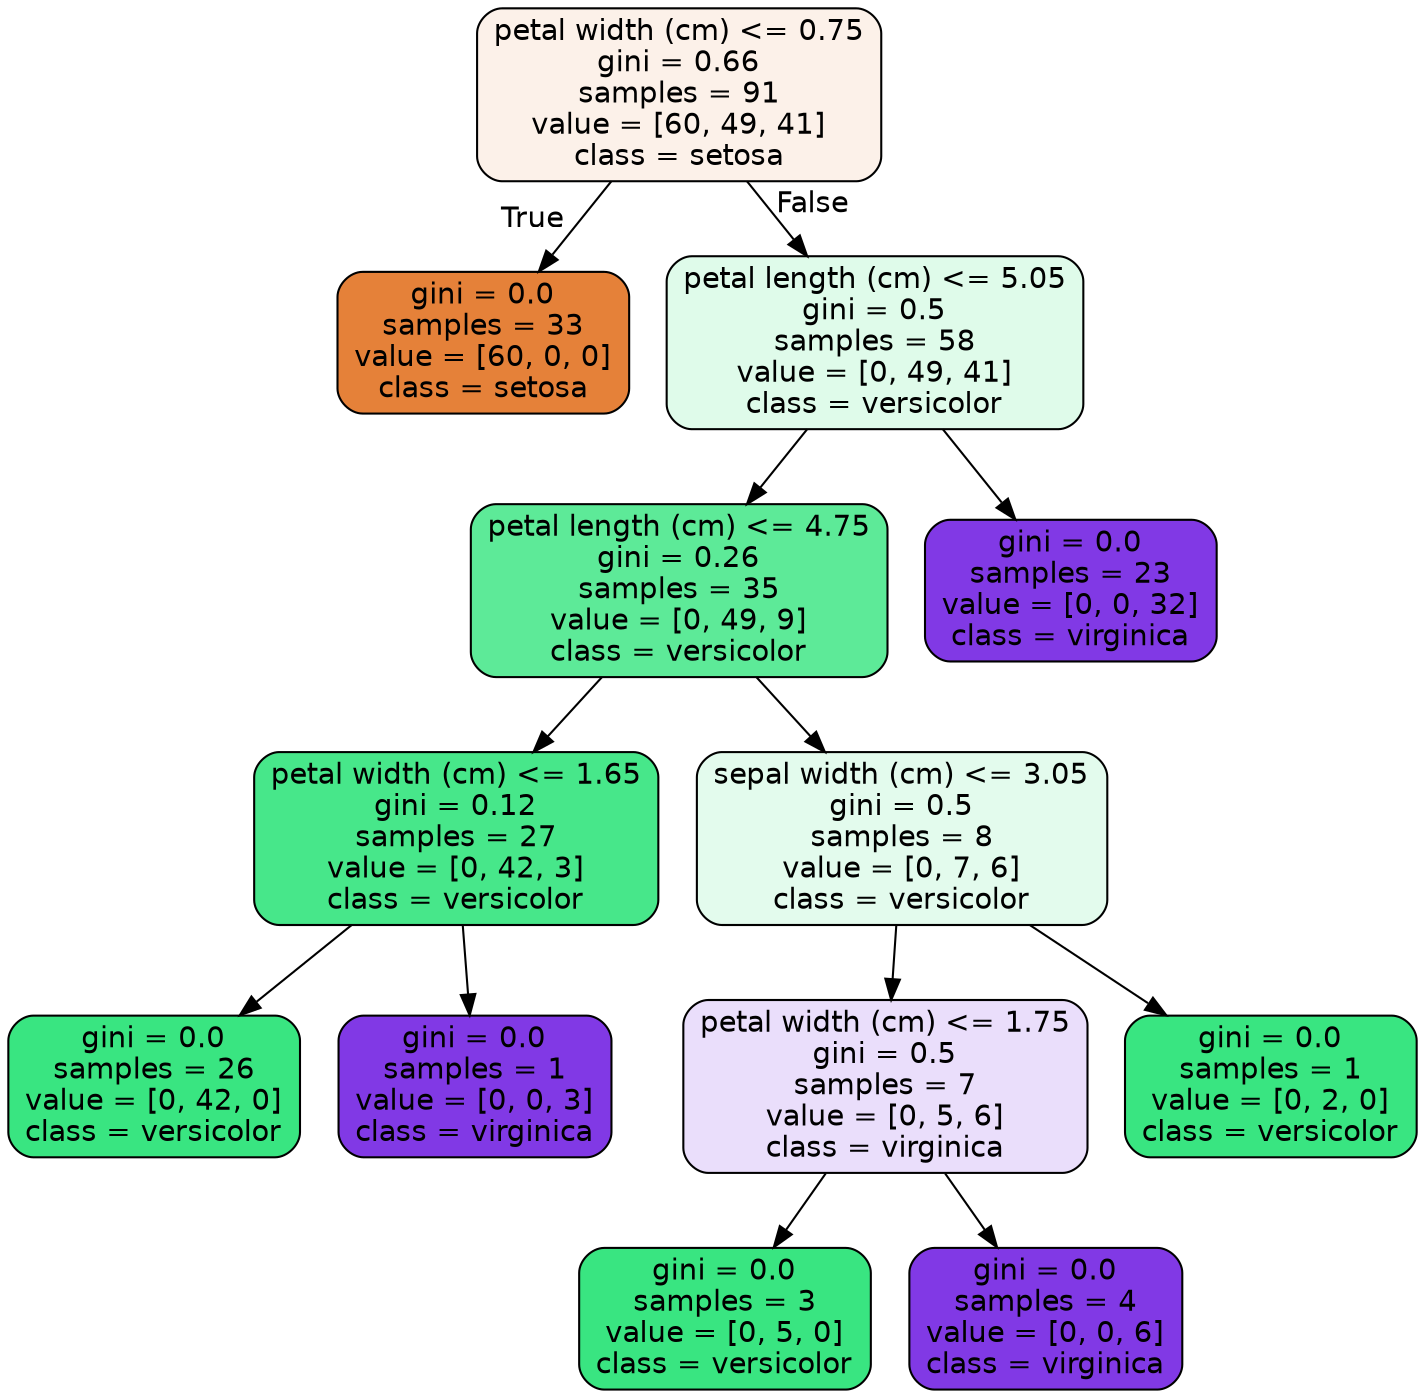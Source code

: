 digraph Tree {
node [shape=box, style="filled, rounded", color="black", fontname="helvetica"] ;
edge [fontname="helvetica"] ;
0 [label="petal width (cm) <= 0.75\ngini = 0.66\nsamples = 91\nvalue = [60, 49, 41]\nclass = setosa", fillcolor="#fcf1e9"] ;
1 [label="gini = 0.0\nsamples = 33\nvalue = [60, 0, 0]\nclass = setosa", fillcolor="#e58139"] ;
0 -> 1 [labeldistance=2.5, labelangle=45, headlabel="True"] ;
2 [label="petal length (cm) <= 5.05\ngini = 0.5\nsamples = 58\nvalue = [0, 49, 41]\nclass = versicolor", fillcolor="#dffbea"] ;
0 -> 2 [labeldistance=2.5, labelangle=-45, headlabel="False"] ;
3 [label="petal length (cm) <= 4.75\ngini = 0.26\nsamples = 35\nvalue = [0, 49, 9]\nclass = versicolor", fillcolor="#5dea98"] ;
2 -> 3 ;
4 [label="petal width (cm) <= 1.65\ngini = 0.12\nsamples = 27\nvalue = [0, 42, 3]\nclass = versicolor", fillcolor="#47e78a"] ;
3 -> 4 ;
5 [label="gini = 0.0\nsamples = 26\nvalue = [0, 42, 0]\nclass = versicolor", fillcolor="#39e581"] ;
4 -> 5 ;
6 [label="gini = 0.0\nsamples = 1\nvalue = [0, 0, 3]\nclass = virginica", fillcolor="#8139e5"] ;
4 -> 6 ;
7 [label="sepal width (cm) <= 3.05\ngini = 0.5\nsamples = 8\nvalue = [0, 7, 6]\nclass = versicolor", fillcolor="#e3fbed"] ;
3 -> 7 ;
8 [label="petal width (cm) <= 1.75\ngini = 0.5\nsamples = 7\nvalue = [0, 5, 6]\nclass = virginica", fillcolor="#eadefb"] ;
7 -> 8 ;
9 [label="gini = 0.0\nsamples = 3\nvalue = [0, 5, 0]\nclass = versicolor", fillcolor="#39e581"] ;
8 -> 9 ;
10 [label="gini = 0.0\nsamples = 4\nvalue = [0, 0, 6]\nclass = virginica", fillcolor="#8139e5"] ;
8 -> 10 ;
11 [label="gini = 0.0\nsamples = 1\nvalue = [0, 2, 0]\nclass = versicolor", fillcolor="#39e581"] ;
7 -> 11 ;
12 [label="gini = 0.0\nsamples = 23\nvalue = [0, 0, 32]\nclass = virginica", fillcolor="#8139e5"] ;
2 -> 12 ;
}